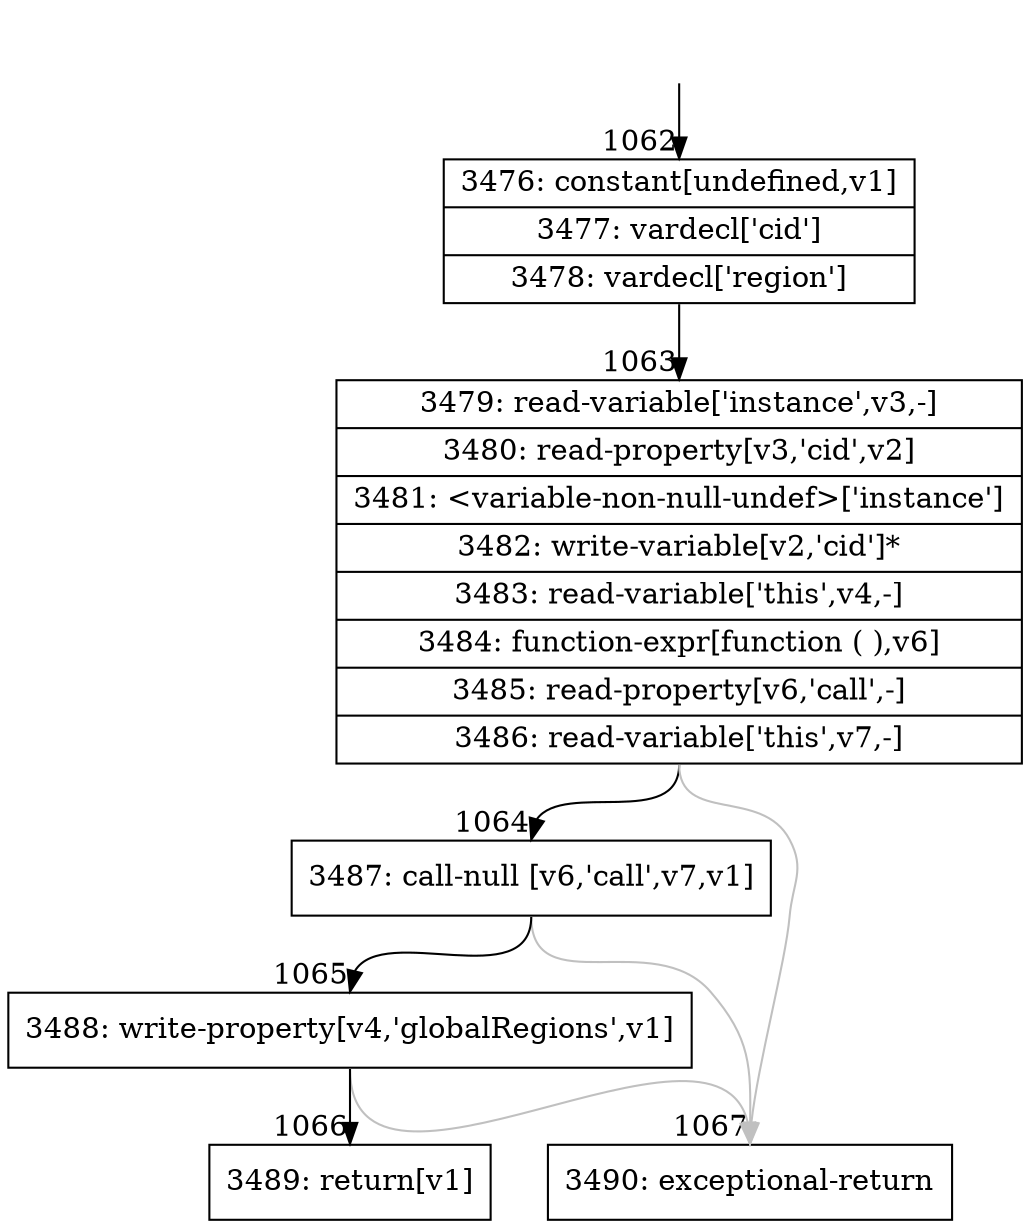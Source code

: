 digraph {
rankdir="TD"
BB_entry93[shape=none,label=""];
BB_entry93 -> BB1062 [tailport=s, headport=n, headlabel="    1062"]
BB1062 [shape=record label="{3476: constant[undefined,v1]|3477: vardecl['cid']|3478: vardecl['region']}" ] 
BB1062 -> BB1063 [tailport=s, headport=n, headlabel="      1063"]
BB1063 [shape=record label="{3479: read-variable['instance',v3,-]|3480: read-property[v3,'cid',v2]|3481: \<variable-non-null-undef\>['instance']|3482: write-variable[v2,'cid']*|3483: read-variable['this',v4,-]|3484: function-expr[function ( ),v6]|3485: read-property[v6,'call',-]|3486: read-variable['this',v7,-]}" ] 
BB1063 -> BB1064 [tailport=s, headport=n, headlabel="      1064"]
BB1063 -> BB1067 [tailport=s, headport=n, color=gray, headlabel="      1067"]
BB1064 [shape=record label="{3487: call-null [v6,'call',v7,v1]}" ] 
BB1064 -> BB1065 [tailport=s, headport=n, headlabel="      1065"]
BB1064 -> BB1067 [tailport=s, headport=n, color=gray]
BB1065 [shape=record label="{3488: write-property[v4,'globalRegions',v1]}" ] 
BB1065 -> BB1066 [tailport=s, headport=n, headlabel="      1066"]
BB1065 -> BB1067 [tailport=s, headport=n, color=gray]
BB1066 [shape=record label="{3489: return[v1]}" ] 
BB1067 [shape=record label="{3490: exceptional-return}" ] 
//#$~ 997
}
